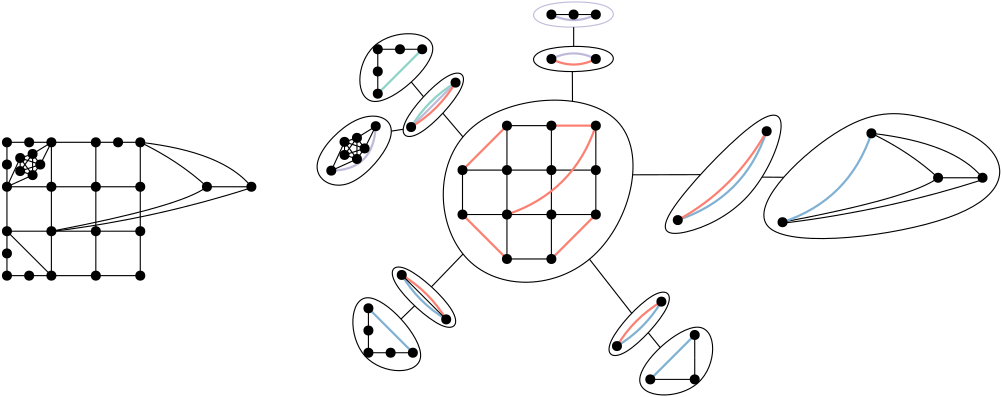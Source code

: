 <?xml version="1.0"?>
<!DOCTYPE ipe SYSTEM "ipe.dtd">
<ipe version="70206" creator="Ipe 7.2.7">
<info created="D:20180326161942" modified="D:20180514152043"/>
<ipestyle name="basic">
<symbol name="arrow/arc(spx)">
<path stroke="sym-stroke" fill="sym-stroke" pen="sym-pen">
0 0 m
-1 0.333 l
-1 -0.333 l
h
</path>
</symbol>
<symbol name="arrow/farc(spx)">
<path stroke="sym-stroke" fill="white" pen="sym-pen">
0 0 m
-1 0.333 l
-1 -0.333 l
h
</path>
</symbol>
<symbol name="arrow/ptarc(spx)">
<path stroke="sym-stroke" fill="sym-stroke" pen="sym-pen">
0 0 m
-1 0.333 l
-0.8 0 l
-1 -0.333 l
h
</path>
</symbol>
<symbol name="arrow/fptarc(spx)">
<path stroke="sym-stroke" fill="white" pen="sym-pen">
0 0 m
-1 0.333 l
-0.8 0 l
-1 -0.333 l
h
</path>
</symbol>
<symbol name="mark/circle(sx)" transformations="translations">
<path fill="sym-stroke">
0.6 0 0 0.6 0 0 e
0.4 0 0 0.4 0 0 e
</path>
</symbol>
<symbol name="mark/disk(sx)" transformations="translations">
<path fill="sym-stroke">
0.6 0 0 0.6 0 0 e
</path>
</symbol>
<symbol name="mark/fdisk(sfx)" transformations="translations">
<group>
<path fill="sym-fill">
0.5 0 0 0.5 0 0 e
</path>
<path fill="sym-stroke" fillrule="eofill">
0.6 0 0 0.6 0 0 e
0.4 0 0 0.4 0 0 e
</path>
</group>
</symbol>
<symbol name="mark/box(sx)" transformations="translations">
<path fill="sym-stroke" fillrule="eofill">
-0.6 -0.6 m
0.6 -0.6 l
0.6 0.6 l
-0.6 0.6 l
h
-0.4 -0.4 m
0.4 -0.4 l
0.4 0.4 l
-0.4 0.4 l
h
</path>
</symbol>
<symbol name="mark/square(sx)" transformations="translations">
<path fill="sym-stroke">
-0.6 -0.6 m
0.6 -0.6 l
0.6 0.6 l
-0.6 0.6 l
h
</path>
</symbol>
<symbol name="mark/fsquare(sfx)" transformations="translations">
<group>
<path fill="sym-fill">
-0.5 -0.5 m
0.5 -0.5 l
0.5 0.5 l
-0.5 0.5 l
h
</path>
<path fill="sym-stroke" fillrule="eofill">
-0.6 -0.6 m
0.6 -0.6 l
0.6 0.6 l
-0.6 0.6 l
h
-0.4 -0.4 m
0.4 -0.4 l
0.4 0.4 l
-0.4 0.4 l
h
</path>
</group>
</symbol>
<symbol name="mark/cross(sx)" transformations="translations">
<group>
<path fill="sym-stroke">
-0.43 -0.57 m
0.57 0.43 l
0.43 0.57 l
-0.57 -0.43 l
h
</path>
<path fill="sym-stroke">
-0.43 0.57 m
0.57 -0.43 l
0.43 -0.57 l
-0.57 0.43 l
h
</path>
</group>
</symbol>
<symbol name="arrow/fnormal(spx)">
<path stroke="sym-stroke" fill="white" pen="sym-pen">
0 0 m
-1 0.333 l
-1 -0.333 l
h
</path>
</symbol>
<symbol name="arrow/pointed(spx)">
<path stroke="sym-stroke" fill="sym-stroke" pen="sym-pen">
0 0 m
-1 0.333 l
-0.8 0 l
-1 -0.333 l
h
</path>
</symbol>
<symbol name="arrow/fpointed(spx)">
<path stroke="sym-stroke" fill="white" pen="sym-pen">
0 0 m
-1 0.333 l
-0.8 0 l
-1 -0.333 l
h
</path>
</symbol>
<symbol name="arrow/linear(spx)">
<path stroke="sym-stroke" pen="sym-pen">
-1 0.333 m
0 0 l
-1 -0.333 l
</path>
</symbol>
<symbol name="arrow/fdouble(spx)">
<path stroke="sym-stroke" fill="white" pen="sym-pen">
0 0 m
-1 0.333 l
-1 -0.333 l
h
-1 0 m
-2 0.333 l
-2 -0.333 l
h
</path>
</symbol>
<symbol name="arrow/double(spx)">
<path stroke="sym-stroke" fill="sym-stroke" pen="sym-pen">
0 0 m
-1 0.333 l
-1 -0.333 l
h
-1 0 m
-2 0.333 l
-2 -0.333 l
h
</path>
</symbol>
<pen name="heavier" value="0.8"/>
<pen name="fat" value="1.2"/>
<pen name="ultrafat" value="2"/>
<symbolsize name="large" value="5"/>
<symbolsize name="small" value="2"/>
<symbolsize name="tiny" value="1.1"/>
<arrowsize name="large" value="10"/>
<arrowsize name="small" value="5"/>
<arrowsize name="tiny" value="3"/>
<color name="red" value="1 0 0"/>
<color name="green" value="0 1 0"/>
<color name="blue" value="0 0 1"/>
<color name="yellow" value="1 1 0"/>
<color name="orange" value="1 0.647 0"/>
<color name="gold" value="1 0.843 0"/>
<color name="purple" value="0.627 0.125 0.941"/>
<color name="gray" value="0.745"/>
<color name="brown" value="0.647 0.165 0.165"/>
<color name="navy" value="0 0 0.502"/>
<color name="pink" value="1 0.753 0.796"/>
<color name="seagreen" value="0.18 0.545 0.341"/>
<color name="turquoise" value="0.251 0.878 0.816"/>
<color name="violet" value="0.933 0.51 0.933"/>
<color name="darkblue" value="0 0 0.545"/>
<color name="darkcyan" value="0 0.545 0.545"/>
<color name="darkgray" value="0.663"/>
<color name="darkgreen" value="0 0.392 0"/>
<color name="darkmagenta" value="0.545 0 0.545"/>
<color name="darkorange" value="1 0.549 0"/>
<color name="darkred" value="0.545 0 0"/>
<color name="lightblue" value="0.678 0.847 0.902"/>
<color name="lightcyan" value="0.878 1 1"/>
<color name="lightgray" value="0.827"/>
<color name="lightgreen" value="0.565 0.933 0.565"/>
<color name="lightyellow" value="1 1 0.878"/>
<dashstyle name="dashed" value="[4] 0"/>
<dashstyle name="dotted" value="[1 3] 0"/>
<dashstyle name="dash dotted" value="[4 2 1 2] 0"/>
<dashstyle name="dash dot dotted" value="[4 2 1 2 1 2] 0"/>
<textsize name="large" value="\large"/>
<textsize name="small" value="\small"/>
<textsize name="tiny" value="\tiny"/>
<textsize name="Large" value="\Large"/>
<textsize name="LARGE" value="\LARGE"/>
<textsize name="huge" value="\huge"/>
<textsize name="Huge" value="\Huge"/>
<textsize name="footnote" value="\footnotesize"/>
<textstyle name="center" begin="\begin{center}" end="\end{center}"/>
<textstyle name="itemize" begin="\begin{itemize}" end="\end{itemize}"/>
<textstyle name="item" begin="\begin{itemize}\item{}" end="\end{itemize}"/>
<gridsize name="4 pts" value="4"/>
<gridsize name="8 pts (~3 mm)" value="8"/>
<gridsize name="16 pts (~6 mm)" value="16"/>
<gridsize name="32 pts (~12 mm)" value="32"/>
<gridsize name="10 pts (~3.5 mm)" value="10"/>
<gridsize name="20 pts (~7 mm)" value="20"/>
<gridsize name="14 pts (~5 mm)" value="14"/>
<gridsize name="28 pts (~10 mm)" value="28"/>
<gridsize name="56 pts (~20 mm)" value="56"/>
<anglesize name="90 deg" value="90"/>
<anglesize name="60 deg" value="60"/>
<anglesize name="45 deg" value="45"/>
<anglesize name="30 deg" value="30"/>
<anglesize name="22.5 deg" value="22.5"/>
<opacity name="10%" value="0.1"/>
<opacity name="30%" value="0.3"/>
<opacity name="50%" value="0.5"/>
<opacity name="75%" value="0.75"/>
<tiling name="falling" angle="-60" step="4" width="1"/>
<tiling name="rising" angle="30" step="4" width="1"/>
</ipestyle>
<ipestyle name="brew">
<color name="aliceblue" value="0.941 0.973 1"/>
<color name="brew1" value="0.552 0.827 0.78"/>
<color name="brew2" value="1 1 0.701"/>
<color name="brew3" value="0.745 0.729 0.854"/>
<color name="brew4" value="0.984 0.501 0.447"/>
<color name="brew5" value="0.501 0.694 0.827"/>
<color name="brew6" value="0.992 0.705 0.384"/>
<color name="brew7" value="0.701 0.87 0.411"/>
<color name="brew8" value="0.988 0.803 0.898"/>
</ipestyle>
<page>
<layer name="alpha"/>
<view layers="alpha" active="alpha"/>
<path layer="alpha" matrix="0 0.5 -0.5 0 512.066 393.475" stroke="brew5" pen="heavier">
160 576 m
128 544 l
</path>
<path matrix="0 0.5 -0.5 0 516.066 397.475" stroke="brew5" pen="heavier">
144 528 m
156 548
176 560 c
</path>
<path matrix="0 0.5 -0.5 0 516.066 397.475" stroke="brew4" pen="heavier">
176 560 m
164 540
144 528 c
</path>
<path matrix="-0.5 0 0 -0.5 405.539 735.873" stroke="brew5" pen="heavier">
160 576 m
128 544 l
</path>
<path matrix="0.5 0 0 0.5 163.936 283.223" stroke="brew3" pen="heavier">
252 592 m
268 584
284 592 c
</path>
<path matrix="0.5 0 0 -0.5 163.936 859.223" stroke="brew3" pen="heavier">
252 592 m
268 584
284 592 c
</path>
<path matrix="0.5 0 0 0.5 163.936 267.223" stroke="brew4" pen="heavier">
252 592 m
268 584
284 592 c
</path>
<path matrix="0.5 0 0 0.5 163.936 271.223" stroke="brew4" pen="heavier">
252 536 m
284 536 l
</path>
<path matrix="0.5 0 0 0.5 167.436 274.723" stroke="brew1" pen="heavier">
144 528 m
156 548
176 560 c
</path>
<path matrix="0.5 0 0 0.5 163.936 271.223" stroke="brew3" pen="heavier">
151 535 m
183 567 l
</path>
<path matrix="0.5 0 0 0.5 163.936 271.223" stroke="brew3" pen="heavier">
93.528 503.608 m
124 504
125.528 535.608 c
</path>
<path matrix="0.5 0 0 0.5 163.436 278.723" stroke="brew1" pen="heavier">
160 576 m
128 544 l
</path>
<use matrix="1 0 0 1 -34.0642 -90.7774" name="mark/disk(sx)" pos="128 624" size="normal" stroke="black"/>
<use matrix="1 0 0 1 -34.0642 -90.7774" name="mark/disk(sx)" pos="144 624" size="normal" stroke="black"/>
<use matrix="1 0 0 1 -34.0642 -90.7774" name="mark/disk(sx)" pos="160 624" size="normal" stroke="black"/>
<use matrix="1 0 0 1 -34.0642 -90.7774" name="mark/disk(sx)" pos="176 624" size="normal" stroke="black"/>
<use matrix="1 0 0 1 -34.0642 -90.7774" name="mark/disk(sx)" pos="176 608" size="normal" stroke="black"/>
<use matrix="1 0 0 1 -34.0642 -90.7774" name="mark/disk(sx)" pos="160 608" size="normal" stroke="black"/>
<use matrix="1 0 0 1 -34.0642 -90.7774" name="mark/disk(sx)" pos="144 608" size="normal" stroke="black"/>
<use matrix="1 0 0 1 -34.0642 -90.7774" name="mark/disk(sx)" pos="128 608" size="normal" stroke="black"/>
<use matrix="1 0 0 1 -34.0642 -90.7774" name="mark/disk(sx)" pos="128 592" size="normal" stroke="black"/>
<use matrix="1 0 0 1 -34.0642 -90.7774" name="mark/disk(sx)" pos="144 592" size="normal" stroke="black"/>
<use matrix="1 0 0 1 -34.0642 -90.7774" name="mark/disk(sx)" pos="160 592" size="normal" stroke="black"/>
<use matrix="1 0 0 1 -34.0642 -90.7774" name="mark/disk(sx)" pos="176 592" size="normal" stroke="black"/>
<use matrix="1 0 0 1 -34.0642 -90.7774" name="mark/disk(sx)" pos="176 576" size="normal" stroke="black"/>
<use matrix="1 0 0 1 -34.0642 -90.7774" name="mark/disk(sx)" pos="160 576" size="normal" stroke="black"/>
<use matrix="1 0 0 1 -34.0642 -90.7774" name="mark/disk(sx)" pos="144 576" size="normal" stroke="black"/>
<use matrix="1 0 0 1 -34.0642 -90.7774" name="mark/disk(sx)" pos="128 576" size="normal" stroke="black"/>
<path matrix="0.5 0 0 0.5 29.9358 181.223" stroke="black">
224 704 m
283.535 697.272
304 672 c
</path>
<path matrix="0.5 0 0 0.5 29.9358 181.223" stroke="black">
160 640 m
253.721 657.764
272 672 c
</path>
<path matrix="0.5 0 0 0.5 29.9358 181.223" stroke="black">
272 672 m
251.892 690.505
224 704 c
</path>
<path matrix="0.5 0 0 0.5 29.9358 181.223" stroke="black">
128 704 m
160 704 l
</path>
<path matrix="0.5 0 0 0.5 29.9358 181.223" stroke="black">
160 704 m
192 704 l
</path>
<path matrix="0.5 0 0 0.5 29.9358 181.223" stroke="black">
192 704 m
224 704 l
</path>
<path matrix="0.5 0 0 0.5 29.9358 181.223" stroke="black">
224 704 m
224 672 l
</path>
<path matrix="0.5 0 0 0.5 29.9358 181.223" stroke="black">
224 672 m
224 640 l
</path>
<path matrix="0.5 0 0 0.5 29.9358 181.223" stroke="black">
224 640 m
224 608 l
</path>
<path matrix="0.5 0 0 0.5 29.9358 181.223" stroke="black">
224 672 m
192 672 l
</path>
<path matrix="0.5 0 0 0.5 29.9358 181.223" stroke="black">
160 672 m
192 672 l
</path>
<path matrix="0.5 0 0 0.5 29.9358 181.223" stroke="black">
128 672 m
160 672 l
</path>
<path matrix="0.5 0 0 0.5 29.9358 181.223" stroke="black">
128 672 m
128 704 l
</path>
<path matrix="0.5 0 0 0.5 29.9358 181.223" stroke="black">
160 704 m
160 672 l
</path>
<path matrix="0.5 0 0 0.5 29.9358 181.223" stroke="black">
192 704 m
192 672 l
</path>
<path matrix="0.5 0 0 0.5 29.9358 181.223" stroke="black">
128 672 m
128 640 l
</path>
<path matrix="0.5 0 0 0.5 29.9358 181.223" stroke="black">
160 672 m
160 640 l
</path>
<path matrix="0.5 0 0 0.5 29.9358 181.223" stroke="black">
192 672 m
192 640 l
</path>
<path matrix="0.5 0 0 0.5 29.9358 181.223" stroke="black">
128 640 m
160 640 l
</path>
<path matrix="0.5 0 0 0.5 29.9358 181.223" stroke="black">
192 640 m
224 640 l
</path>
<path matrix="0.5 0 0 0.5 29.9358 181.223" stroke="black">
192 640 m
192 608 l
</path>
<path matrix="0.5 0 0 0.5 29.9358 181.223" stroke="black">
160 640 m
160 608 l
</path>
<path matrix="0.5 0 0 0.5 29.9358 181.223" stroke="black">
128 640 m
128 608 l
</path>
<path matrix="0.5 0 0 0.5 29.9358 181.223" stroke="black">
128 608 m
160 608 l
</path>
<path matrix="0.5 0 0 0.5 29.9358 181.223" stroke="black">
160 608 m
192 608 l
</path>
<path matrix="0.5 0 0 0.5 29.9358 181.223" stroke="black">
192 608 m
224 608 l
</path>
<use matrix="0.5 0 0 0.5 29.9358 181.223" name="mark/disk(sx)" pos="272 672" size="normal" stroke="black"/>
<use matrix="0.5 0 0 0.5 29.9358 181.223" name="mark/disk(sx)" pos="304 672" size="normal" stroke="black"/>
<use matrix="0.5 0 0 0.5 29.9358 181.223" name="mark/disk(sx)" pos="128 688" size="normal" stroke="black"/>
<use matrix="0.5 0 0 0.5 29.9358 181.223" name="mark/disk(sx)" pos="144 704" size="normal" stroke="black"/>
<use matrix="0.5 0 0 0.5 29.9358 181.223" name="mark/disk(sx)" pos="128 624" size="normal" stroke="black"/>
<use matrix="0.5 0 0 0.5 29.9358 181.223" name="mark/disk(sx)" pos="144 608" size="normal" stroke="black"/>
<use matrix="0.5 0 0 0.5 29.9358 181.223" name="mark/disk(sx)" pos="208 704" size="normal" stroke="black"/>
<use matrix="0.5 0 0 0.5 163.436 278.723" name="mark/disk(sx)" pos="128 544" size="normal" stroke="black"/>
<use matrix="0.5 0 0 0.5 163.436 278.723" name="mark/disk(sx)" pos="128 560" size="normal" stroke="black"/>
<use matrix="0.5 0 0 0.5 163.436 278.723" name="mark/disk(sx)" pos="128 576" size="normal" stroke="black"/>
<use matrix="0.5 0 0 0.5 163.436 278.723" name="mark/disk(sx)" pos="144 576" size="normal" stroke="black"/>
<use matrix="0.5 0 0 0.5 163.436 278.723" name="mark/disk(sx)" pos="160 576" size="normal" stroke="black"/>
<path matrix="0.5 0 0 0.5 163.436 278.723" stroke="black">
128 544 m
128 560 l
</path>
<path matrix="0.5 0 0 0.5 163.436 278.723" stroke="black">
128 560 m
128 576 l
</path>
<path matrix="0.5 0 0 0.5 163.436 278.723" stroke="black">
128 576 m
160 576 l
</path>
<path matrix="0.5 0 0 0.5 167.436 274.723" stroke="brew4" pen="heavier">
176 560 m
164 540
144 528 c
</path>
<use matrix="1 0 0 1 129.936 -84.7774" name="mark/disk(sx)" pos="176 608" size="normal" stroke="black"/>
<use matrix="1 0 0 1 129.936 -84.7774" name="mark/disk(sx)" pos="160 608" size="normal" stroke="black"/>
<use matrix="1 0 0 1 129.936 -84.7774" name="mark/disk(sx)" pos="144 608" size="normal" stroke="black"/>
<use matrix="1 0 0 1 129.936 -84.7774" name="mark/disk(sx)" pos="160 592" size="normal" stroke="black"/>
<path matrix="0.5 0 0 0.5 193.936 187.223" stroke="black">
224 704 m
224 672 l
</path>
<path matrix="0.5 0 0 0.5 193.936 187.223" stroke="black">
224 672 m
224 640 l
</path>
<path matrix="0.5 0 0 0.5 193.936 187.223" stroke="black">
224 672 m
192 672 l
</path>
<path matrix="0.5 0 0 0.5 193.936 187.223" stroke="black">
160 672 m
192 672 l
</path>
<path matrix="0.5 0 0 0.5 193.936 187.223" stroke="black">
128 672 m
160 672 l
</path>
<path matrix="0.5 0 0 0.5 193.936 187.223" stroke="black">
160 704 m
160 672 l
</path>
<path matrix="0.5 0 0 0.5 193.936 187.223" stroke="black">
192 704 m
192 672 l
</path>
<path matrix="0.5 0 0 0.5 193.936 187.223" stroke="black">
160 672 m
160 640 l
</path>
<path matrix="0.5 0 0 0.5 193.936 187.223" stroke="black">
192 672 m
192 640 l
</path>
<path matrix="0.5 0 0 0.5 193.936 187.223" stroke="black">
128 640 m
160 640 l
</path>
<path matrix="0.5 0 0 0.5 193.936 187.223" stroke="black">
192 640 m
224 640 l
</path>
<path matrix="0.5 0 0 0.5 193.936 187.223" stroke="black">
192 640 m
192 608 l
</path>
<path matrix="0.5 0 0 0.5 193.936 187.223" stroke="black">
160 608 m
192 608 l
</path>
<path matrix="0.5 0 0 0.5 163.936 271.223" stroke="brew4" pen="heavier">
188 504 m
220 536 l
</path>
<path matrix="0.5 0 0 0.5 163.936 271.223" stroke="brew4" pen="heavier">
188 472 m
220 440 l
</path>
<path matrix="0.5 0 0 0.5 29.9358 181.223" stroke="black">
160 640 m
192 640 l
</path>
<path matrix="0.5 0 0 0.5 163.936 271.223" stroke="black">
220 472 m
252 472 l
</path>
<path matrix="0.5 0 0 0.5 163.936 271.223" stroke="brew4" pen="heavier">
220 472 m
268 488
284 536 c
</path>
<use matrix="1 0 0 1 129.936 -60.7774" name="mark/disk(sx)" pos="160 624" size="normal" stroke="black"/>
<use matrix="1 0 0 1 129.936 -60.7774" name="mark/disk(sx)" pos="176 624" size="normal" stroke="black"/>
<use matrix="1 0 0 1 129.936 -44.7774" name="mark/disk(sx)" pos="160 624" size="normal" stroke="black"/>
<use matrix="1 0 0 1 129.936 -44.7774" name="mark/disk(sx)" pos="176 624" size="normal" stroke="black"/>
<path matrix="0.5 0 0 0.5 163.936 311.223" stroke="black">
252 536 m
284 536 l
</path>
<use matrix="0.5 0 0 0.5 163.936 283.223" name="mark/disk(sx)" pos="268 592" size="normal" stroke="black"/>
<path matrix="0.5 0 0 0.5 293.148 184.462" stroke="black">
224 704 m
283.535 697.272
304 672 c
</path>
<path matrix="0.5 0 0 0.5 293.148 184.462" stroke="black">
160 640 m
253.721 657.764
272 672 c
</path>
<path matrix="0.5 0 0 0.5 293.148 184.462" stroke="black">
272 672 m
251.892 690.505
224 704 c
</path>
<use matrix="0.5 0 0 0.5 293.148 184.462" name="mark/disk(sx)" pos="272 672" size="normal" stroke="black"/>
<use matrix="0.5 0 0 0.5 293.148 184.462" name="mark/disk(sx)" pos="304 672" size="normal" stroke="black"/>
<path matrix="0.5 0 0 0.5 263.148 268.462" stroke="brew5" pen="heavier">
220 472 m
268 488
284 536 c
</path>
<use matrix="0.5 0 0 0.5 209.148 270.462" name="mark/disk(sx)" pos="328 468" size="normal" stroke="black"/>
<use matrix="0.5 0 0 0.5 209.148 270.462" name="mark/disk(sx)" pos="392 532" size="normal" stroke="black"/>
<path matrix="0.5 0 0 0.5 225.436 269.223" stroke="brew5" pen="heavier">
220 472 m
268 488
284 536 c
</path>
<path matrix="0.5 0 0 0.5 163.231 278.928" stroke="black">
112 592
112 512
196 588 u
</path>
<path matrix="0.5 0 0 0.5 166.436 275.723" stroke="black">
176 572
132 524
148 512
192 560 u
</path>
<use matrix="0 0.5 -0.5 0 512.066 393.475" name="mark/disk(sx)" pos="128 544" size="normal" stroke="black"/>
<use matrix="0 0.5 -0.5 0 512.066 393.475" name="mark/disk(sx)" pos="128 560" size="normal" stroke="black"/>
<use matrix="0 0.5 -0.5 0 512.066 393.475" name="mark/disk(sx)" pos="128 576" size="normal" stroke="black"/>
<use matrix="0 0.5 -0.5 0 512.066 393.475" name="mark/disk(sx)" pos="144 576" size="normal" stroke="black"/>
<use matrix="0 0.5 -0.5 0 512.066 393.475" name="mark/disk(sx)" pos="160 576" size="normal" stroke="black"/>
<path matrix="0 0.5 -0.5 0 512.066 393.475" stroke="black">
128 544 m
128 560 l
</path>
<path matrix="0 0.5 -0.5 0 512.066 393.475" stroke="black">
128 560 m
128 576 l
</path>
<path matrix="0 0.5 -0.5 0 512.066 393.475" stroke="black">
128 576 m
160 576 l
</path>
<use matrix="0 0.5 -0.5 0 524.066 405.475" name="mark/disk(sx)" pos="128 544" size="normal" stroke="black"/>
<use matrix="0 0.5 -0.5 0 524.066 405.475" name="mark/disk(sx)" pos="160 576" size="normal" stroke="black"/>
<path matrix="0 0.5 -0.5 0 511.861 393.27" stroke="black">
112 592
112 512
196 588 u
</path>
<path matrix="0 0.5 -0.5 0 515.066 396.475" stroke="black">
176 572
132 524
148 512
192 560 u
</path>
<use matrix="-0.5 0 0 -0.5 405.539 735.873" name="mark/disk(sx)" pos="128 544" size="normal" stroke="black"/>
<use matrix="-0.5 0 0 -0.5 405.539 735.873" name="mark/disk(sx)" pos="128 576" size="normal" stroke="black"/>
<use matrix="-0.5 0 0 -0.5 405.539 735.873" name="mark/disk(sx)" pos="160 576" size="normal" stroke="black"/>
<path matrix="-0.5 0 0 -0.5 405.539 735.873" stroke="black">
128 544 m
128 560 l
</path>
<path matrix="-0.5 0 0 -0.5 405.539 735.873" stroke="black">
128 560 m
128 576 l
</path>
<path matrix="-0.5 0 0 -0.5 405.539 735.873" stroke="black">
128 576 m
160 576 l
</path>
<path matrix="-0.5 0 0 -0.5 401.539 739.873" stroke="brew5" pen="heavier">
144 528 m
156 548
176 560 c
</path>
<path matrix="-0.5 0 0 -0.5 401.539 739.873" stroke="brew4" pen="heavier">
176 560 m
164 540
144 528 c
</path>
<path matrix="-0.5 0 0 -0.5 405.744 735.668" stroke="black">
112 592
112 512
196 588 u
</path>
<path matrix="-0.5 0 0 -0.5 402.539 738.873" stroke="black">
176 572
132 524
148 512
192 560 u
</path>
<path matrix="0.5 0 0 0.5 163.936 271.223" stroke="brew4" pen="heavier">
252 440 m
284 472 l
</path>
<path matrix="0.5 0 0 0.5 161.899 282.915" stroke="brew3">
240.369 602.001
240.876 582.217
303.779 583.231
302.765 603.015 u
</path>
<path matrix="0.5 0 0 0.5 161.899 266.915" stroke="black">
240.369 602.001
240.876 582.217
303.779 583.231
302.765 603.015 u
</path>
<path matrix="0.5 0 0 0.5 183.436 271.223" stroke="black">
366.726 551.258
281.502 460.962
305.301 454.382
358.609 478.717
386.002 542.127 u
</path>
<path matrix="0.5 0 0 0.5 183.436 271.223" stroke="brew4" pen="heavier">
304 468 m
344.648 490.125
368 532 c
</path>
<path matrix="0.5 0 0 0.5 176.936 271.223" stroke="black">
438.727 548.696
329.466 439.436
545.646 464.8
557.743 520.21
492.577 545.184 u
</path>
<path matrix="0.5 0 0 0.5 163.936 271.223" stroke="black">
333.54 566.037
163.398 554.167
172.631 416.339
297.27 418.317 u
</path>
<path matrix="0.5 0 0 0.5 163.936 271.223" stroke="black">
151.126 567.42 m
159.954 556.812 l
</path>
<path matrix="0.5 0 0 0.5 163.936 271.223" stroke="black">
173.826 544.95 m
188.323 527.913 l
</path>
<path matrix="0.5 0 0 0.5 163.936 271.223" stroke="black">
267.196 553.499 m
267.092 574.92 l
</path>
<path matrix="0.5 0 0 0.5 163.936 271.223" stroke="black">
268.046 593.075 m
268.035 606.929 l
</path>
<path matrix="0.5 0 0 0.5 163.936 271.223" stroke="black">
188.375 443.561 m
165.633 419.954 l
</path>
<path matrix="0.5 0 0 0.5 163.936 271.223" stroke="black">
153.539 406.306 m
143.717 396.764 l
</path>
<path matrix="0.5 0 0 0.5 163.936 271.223" stroke="black">
310.504 500.608 m
359.336 500.721 l
</path>
<path matrix="0.5 0 0 0.5 163.936 271.223" stroke="black">
403.65 498.948 m
419.292 498.822 l
</path>
<path matrix="0.5 0 0 0.5 163.936 271.223" stroke="black">
279.403 439.852 m
309.846 400.9 l
</path>
<path matrix="0.5 0 0 0.5 163.936 271.223" stroke="black">
321.718 386.912 m
330.362 376.216 l
</path>
<path matrix="0.5 0 0 0.5 -24.0642 159.223" stroke="black">
236 684 m
268 652 l
</path>
<path matrix="0.5 0 0 0.5 -24.0642 159.223" stroke="black">
260 732 m
254.472 739.608 l
245.528 736.702 l
245.528 727.298 l
254.472 724.392 l
h
</path>
<path matrix="0.5 0 0 0.5 -24.0642 159.223" stroke="black">
245.528 727.298 m
254.472 739.608 l
254.472 724.392 l
</path>
<path matrix="0.5 0 0 0.5 -24.0642 159.223" stroke="black">
254.472 724.392 m
245.528 736.702 l
</path>
<path matrix="0.5 0 0 0.5 -24.0642 159.223" stroke="black">
245.528 736.702 m
260 732 l
</path>
<path matrix="0.5 0 0 0.5 -24.0642 159.223" stroke="black">
260 732 m
245.528 727.298 l
</path>
<path matrix="0.5 0 0 0.5 -24.0642 159.223" stroke="black">
254.472 739.608 m
268 748 l
</path>
<path matrix="0.5 0 0 0.5 -24.0642 159.223" stroke="black">
268 748 m
260 732 l
</path>
<path matrix="0.5 0 0 0.5 -24.0642 159.223" stroke="black">
245.528 736.702 m
236 716 l
</path>
<path matrix="0.5 0 0 0.5 -24.0642 159.223" stroke="black">
236 716 m
254.472 724.392 l
</path>
<path matrix="0.5 0 0 0.5 92.6998 165.027" stroke="black">
260 732 m
254.472 739.608 l
245.528 736.702 l
245.528 727.298 l
254.472 724.392 l
h
</path>
<path matrix="0.5 0 0 0.5 92.6998 165.027" stroke="black">
245.528 727.298 m
254.472 739.608 l
254.472 724.392 l
</path>
<path matrix="0.5 0 0 0.5 92.6998 165.027" stroke="black">
254.472 724.392 m
245.528 736.702 l
</path>
<path matrix="0.5 0 0 0.5 92.6998 165.027" stroke="black">
245.528 736.702 m
260 732 l
</path>
<path matrix="0.5 0 0 0.5 92.6998 165.027" stroke="black">
260 732 m
245.528 727.298 l
</path>
<path matrix="0.5 0 0 0.5 92.6998 165.027" stroke="black">
254.472 739.608 m
268 748 l
</path>
<path matrix="0.5 0 0 0.5 92.6998 165.027" stroke="black">
268 748 m
260 732 l
</path>
<path matrix="0.5 0 0 0.5 92.6998 165.027" stroke="black">
245.528 736.702 m
236 716 l
</path>
<path matrix="0.5 0 0 0.5 92.6998 165.027" stroke="black">
236 716 m
254.472 724.392 l
</path>
<use matrix="0.5 0 0 0.5 -24.0642 159.223" name="mark/disk(sx)" pos="245.528 736.702" size="normal" stroke="black"/>
<use matrix="0.5 0 0 0.5 -24.0642 159.223" name="mark/disk(sx)" pos="254.472 739.608" size="normal" stroke="black"/>
<use matrix="0.5 0 0 0.5 -24.0642 159.223" name="mark/disk(sx)" pos="260 732" size="normal" stroke="black"/>
<use matrix="0.5 0 0 0.5 -24.0642 159.223" name="mark/disk(sx)" pos="254.472 724.392" size="normal" stroke="black"/>
<use matrix="0.5 0 0 0.5 -24.0642 159.223" name="mark/disk(sx)" pos="245.528 727.298" size="normal" stroke="black"/>
<use matrix="0.5 0 0 0.5 163.936 271.223" name="mark/disk(sx)" pos="103.056 524.31" size="normal" stroke="black"/>
<use matrix="0.5 0 0 0.5 163.936 271.223" name="mark/disk(sx)" pos="112 527.216" size="normal" stroke="black"/>
<use matrix="0.5 0 0 0.5 163.936 271.223" name="mark/disk(sx)" pos="125.528 535.608" size="normal" stroke="black"/>
<use matrix="0.5 0 0 0.5 163.936 271.223" name="mark/disk(sx)" pos="117.528 519.608" size="normal" stroke="black"/>
<use matrix="0.5 0 0 0.5 163.936 271.223" name="mark/disk(sx)" pos="112 512" size="normal" stroke="black"/>
<use matrix="0.5 0 0 0.5 163.936 271.223" name="mark/disk(sx)" pos="93.528 503.608" size="normal" stroke="black"/>
<use matrix="0.5 0 0 0.5 163.936 271.223" name="mark/disk(sx)" pos="103.056 514.906" size="normal" stroke="black"/>
<path matrix="0.5 0 0 0.5 163.936 271.223" stroke="black">
136 544
108 544
72 504
104 484
140 524 u
</path>
<path matrix="0.5 0 0 0.5 163.936 271.223" stroke="black">
136.728 532.042 m
145.321 533.391 l
</path>
<path stroke="black">
165.936 517.223 m
181.936 517.223 l
</path>
<path stroke="black">
429.148 520.462 m
445.148 520.462 l
</path>
<use matrix="0.5 0 0 0.5 183.436 271.223" name="mark/disk(sx)" pos="368 532" size="normal" stroke="black"/>
<use matrix="0.5 0 0 0.5 183.436 271.223" name="mark/disk(sx)" pos="304 468" size="normal" stroke="black"/>
<use matrix="-0.5 0 0 -0.5 393.539 747.873" name="mark/disk(sx)" pos="160 576" size="normal" stroke="black"/>
<use matrix="-0.5 0 0 -0.5 393.539 747.873" name="mark/disk(sx)" pos="128 544" size="normal" stroke="black"/>
<use matrix="1 0 0 1 129.936 -84.7774" name="mark/disk(sx)" pos="128 608" size="normal" stroke="black"/>
<use matrix="1 0 0 1 129.936 -84.7774" name="mark/disk(sx)" pos="128 592" size="normal" stroke="black"/>
<path matrix="0.5 0 0 0.5 193.936 187.223" stroke="black">
128 672 m
128 640 l
</path>
<use matrix="1 0 0 1 129.936 -84.7774" name="mark/disk(sx)" pos="144 624" size="normal" stroke="black"/>
<use matrix="1 0 0 1 129.936 -84.7774" name="mark/disk(sx)" pos="160 624" size="normal" stroke="black"/>
<path matrix="0.5 0 0 0.5 193.936 187.223" stroke="black">
160 704 m
192 704 l
</path>
<use matrix="1 0 0 1 129.936 -84.7774" name="mark/disk(sx)" pos="176 624" size="normal" stroke="black"/>
<use matrix="1 0 0 1 129.936 -84.7774" name="mark/disk(sx)" pos="144 592" size="normal" stroke="black"/>
<use matrix="1 0 0 1 129.936 -84.7774" name="mark/disk(sx)" pos="144 576" size="normal" stroke="black"/>
<path matrix="0.5 0 0 0.5 193.936 187.223" stroke="black">
160 640 m
160 608 l
</path>
<use matrix="1 0 0 1 129.936 -84.7774" name="mark/disk(sx)" pos="160 576" size="normal" stroke="black"/>
<use matrix="1 0 0 1 129.936 -84.7774" name="mark/disk(sx)" pos="176 592" size="normal" stroke="black"/>
<use matrix="0.5 0 0 0.5 175.436 266.723" name="mark/disk(sx)" pos="160 576" size="normal" stroke="black"/>
<use matrix="0.5 0 0 0.5 175.436 266.723" name="mark/disk(sx)" pos="128 544" size="normal" stroke="black"/>
<path matrix="0.5 0 0 0.5 163.936 271.223" stroke="black">
144.26 428.504 m
176.26 396.504 l
</path>
<path stroke="black">
182 516.897 m
384.063 0 0 -384.063 64.2718 882.471 111.174 501.283 a
</path>
<path matrix="1 0 0 1 263.567 2.99797" stroke="black">
182 516.897 m
384.063 0 0 -384.063 64.2718 882.471 111.174 501.283 a
</path>
</page>
</ipe>
